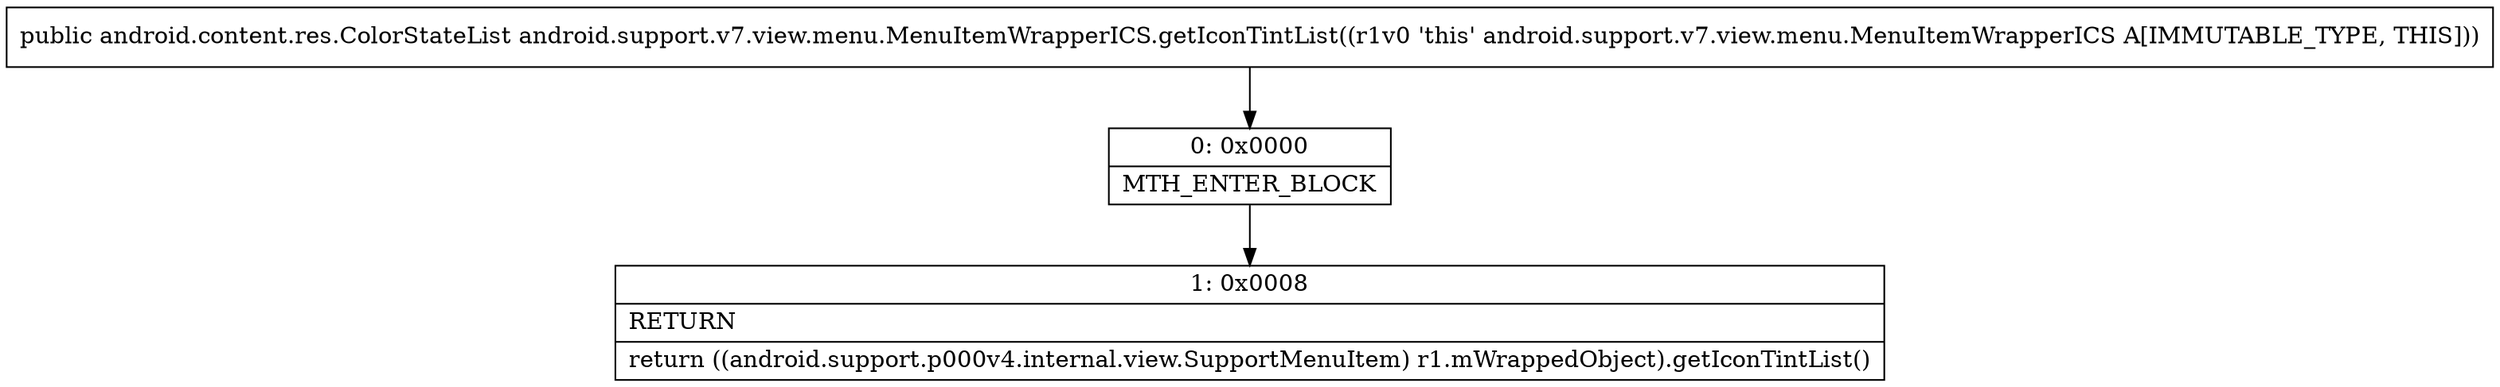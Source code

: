 digraph "CFG forandroid.support.v7.view.menu.MenuItemWrapperICS.getIconTintList()Landroid\/content\/res\/ColorStateList;" {
Node_0 [shape=record,label="{0\:\ 0x0000|MTH_ENTER_BLOCK\l}"];
Node_1 [shape=record,label="{1\:\ 0x0008|RETURN\l|return ((android.support.p000v4.internal.view.SupportMenuItem) r1.mWrappedObject).getIconTintList()\l}"];
MethodNode[shape=record,label="{public android.content.res.ColorStateList android.support.v7.view.menu.MenuItemWrapperICS.getIconTintList((r1v0 'this' android.support.v7.view.menu.MenuItemWrapperICS A[IMMUTABLE_TYPE, THIS])) }"];
MethodNode -> Node_0;
Node_0 -> Node_1;
}

